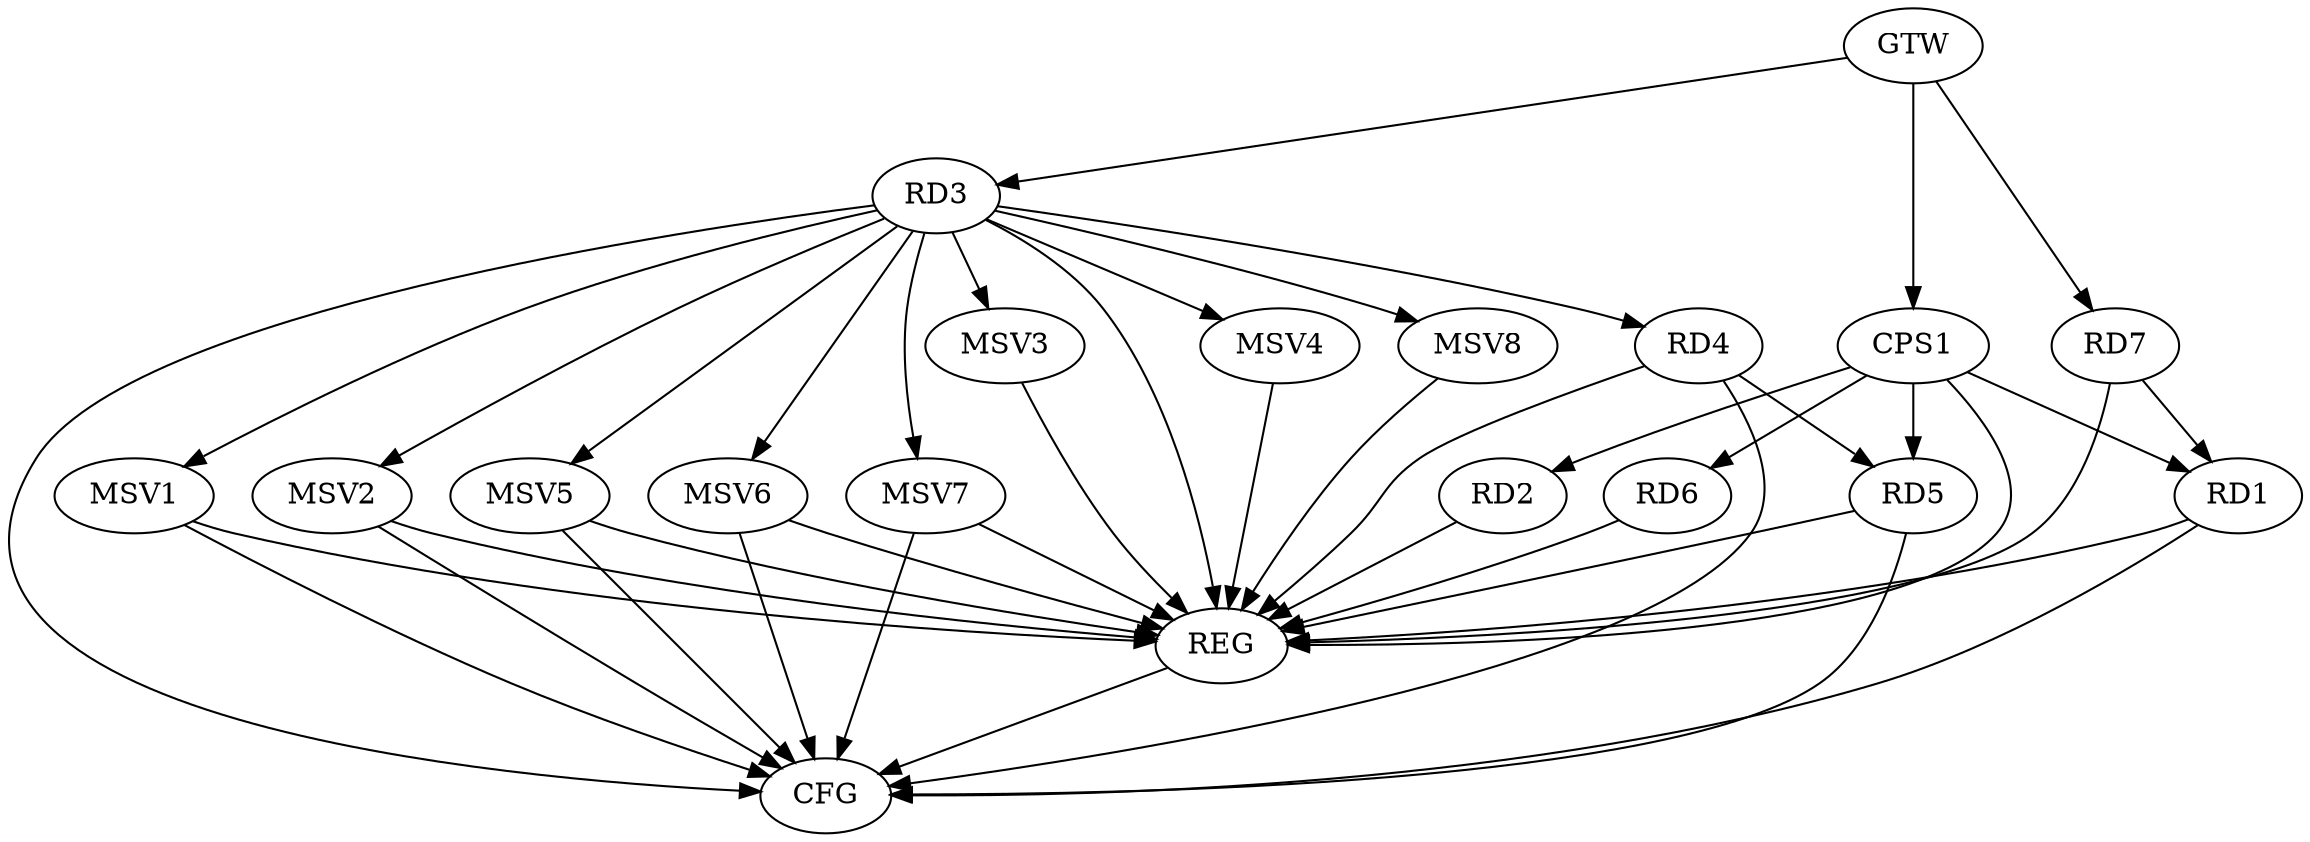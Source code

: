 strict digraph G {
  RD1 [ label="RD1" ];
  RD2 [ label="RD2" ];
  RD3 [ label="RD3" ];
  RD4 [ label="RD4" ];
  RD5 [ label="RD5" ];
  RD6 [ label="RD6" ];
  RD7 [ label="RD7" ];
  CPS1 [ label="CPS1" ];
  GTW [ label="GTW" ];
  REG [ label="REG" ];
  CFG [ label="CFG" ];
  MSV1 [ label="MSV1" ];
  MSV2 [ label="MSV2" ];
  MSV3 [ label="MSV3" ];
  MSV4 [ label="MSV4" ];
  MSV5 [ label="MSV5" ];
  MSV6 [ label="MSV6" ];
  MSV7 [ label="MSV7" ];
  MSV8 [ label="MSV8" ];
  RD7 -> RD1;
  RD3 -> RD4;
  RD4 -> RD5;
  CPS1 -> RD1;
  CPS1 -> RD2;
  CPS1 -> RD5;
  CPS1 -> RD6;
  GTW -> RD3;
  GTW -> RD7;
  GTW -> CPS1;
  RD1 -> REG;
  RD2 -> REG;
  RD3 -> REG;
  RD4 -> REG;
  RD5 -> REG;
  RD6 -> REG;
  RD7 -> REG;
  CPS1 -> REG;
  RD4 -> CFG;
  RD5 -> CFG;
  RD1 -> CFG;
  RD3 -> CFG;
  REG -> CFG;
  RD3 -> MSV1;
  MSV1 -> REG;
  MSV1 -> CFG;
  RD3 -> MSV2;
  MSV2 -> REG;
  MSV2 -> CFG;
  RD3 -> MSV3;
  MSV3 -> REG;
  RD3 -> MSV4;
  MSV4 -> REG;
  RD3 -> MSV5;
  MSV5 -> REG;
  MSV5 -> CFG;
  RD3 -> MSV6;
  MSV6 -> REG;
  MSV6 -> CFG;
  RD3 -> MSV7;
  MSV7 -> REG;
  MSV7 -> CFG;
  RD3 -> MSV8;
  MSV8 -> REG;
}
